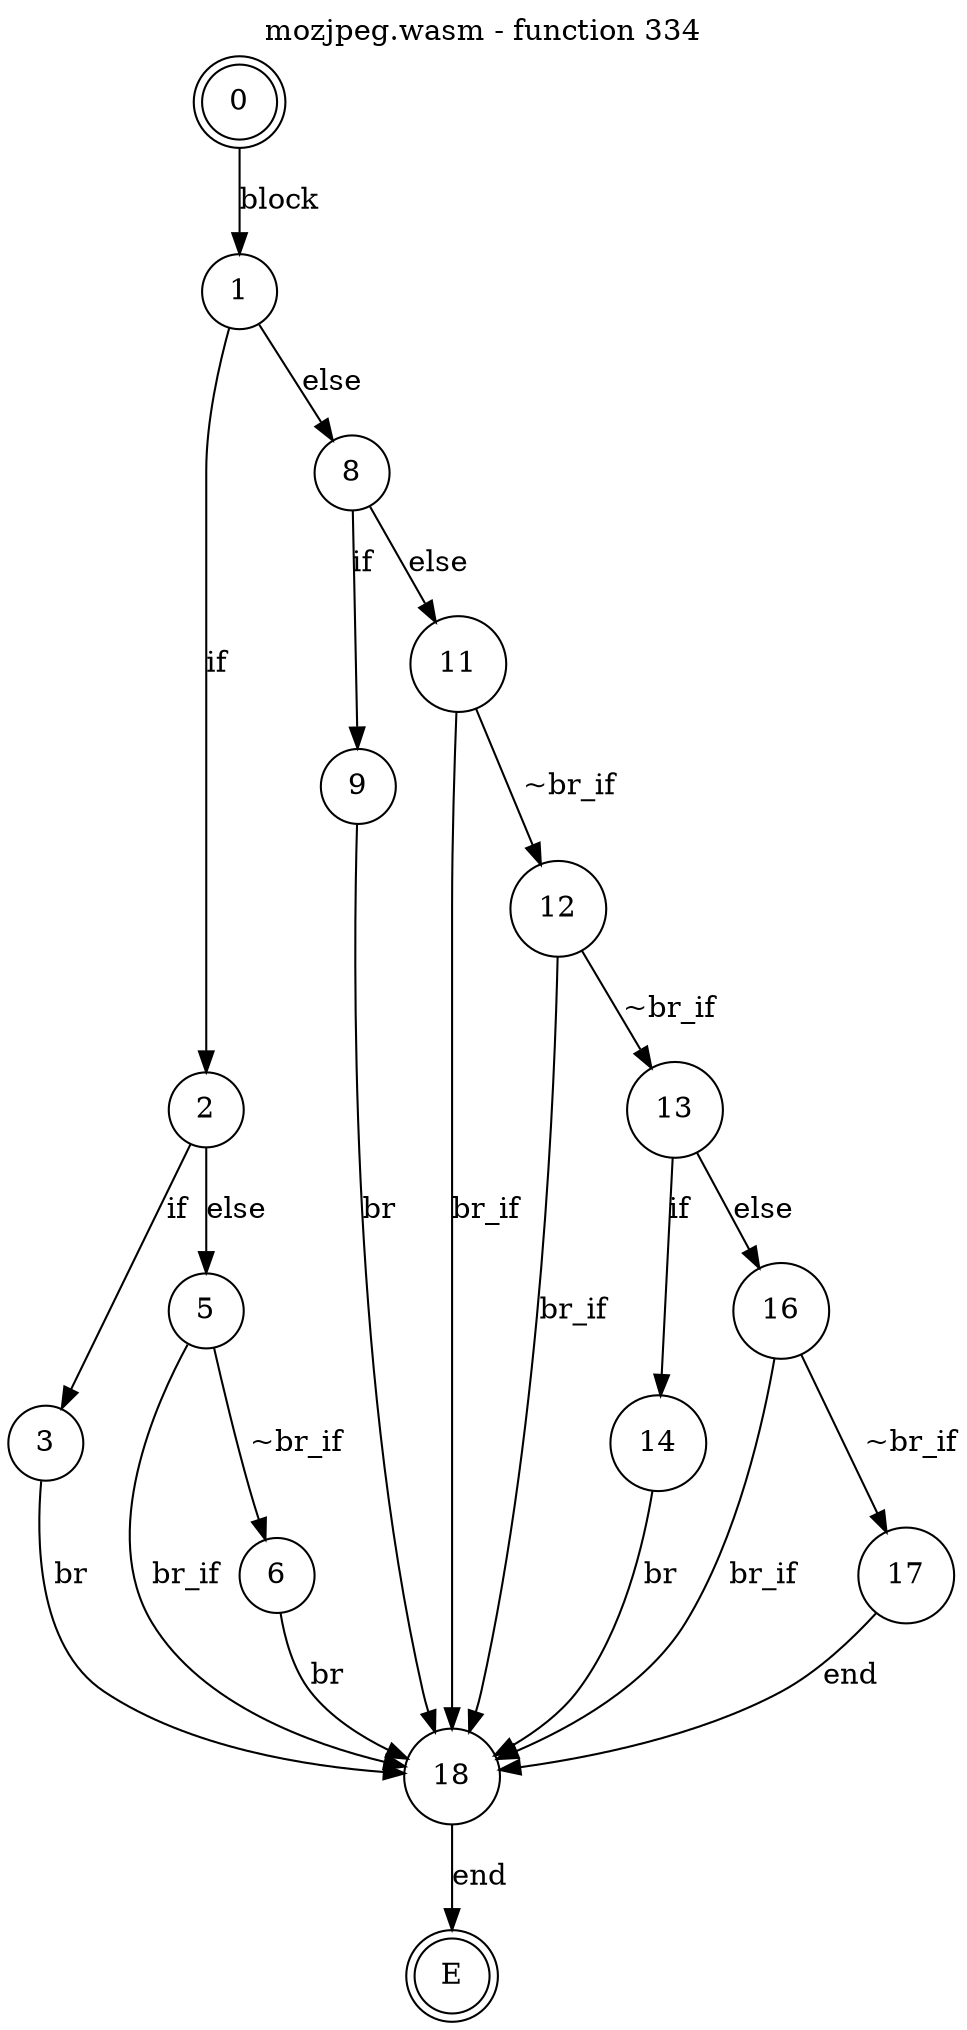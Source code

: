 digraph finite_state_machine {
    label = "mozjpeg.wasm - function 334"
    labelloc =  t
    labelfontsize = 16
    labelfontcolor = black
    labelfontname = "Helvetica"
    node [shape = doublecircle]; 0 E ;
    node [shape = circle];
    0 -> 1[label="block"];
    1 -> 2[label="if"];
    1 -> 8[label="else"];
    2 -> 3[label="if"];
    2 -> 5[label="else"];
    3 -> 18[label="br"];
    5 -> 6[label="~br_if"];
    5 -> 18[label="br_if"];
    6 -> 18[label="br"];
    8 -> 9[label="if"];
    8 -> 11[label="else"];
    9 -> 18[label="br"];
    11 -> 12[label="~br_if"];
    11 -> 18[label="br_if"];
    12 -> 13[label="~br_if"];
    12 -> 18[label="br_if"];
    13 -> 14[label="if"];
    13 -> 16[label="else"];
    14 -> 18[label="br"];
    16 -> 17[label="~br_if"];
    16 -> 18[label="br_if"];
    17 -> 18[label="end"];
    18 -> E[label="end"];
}

